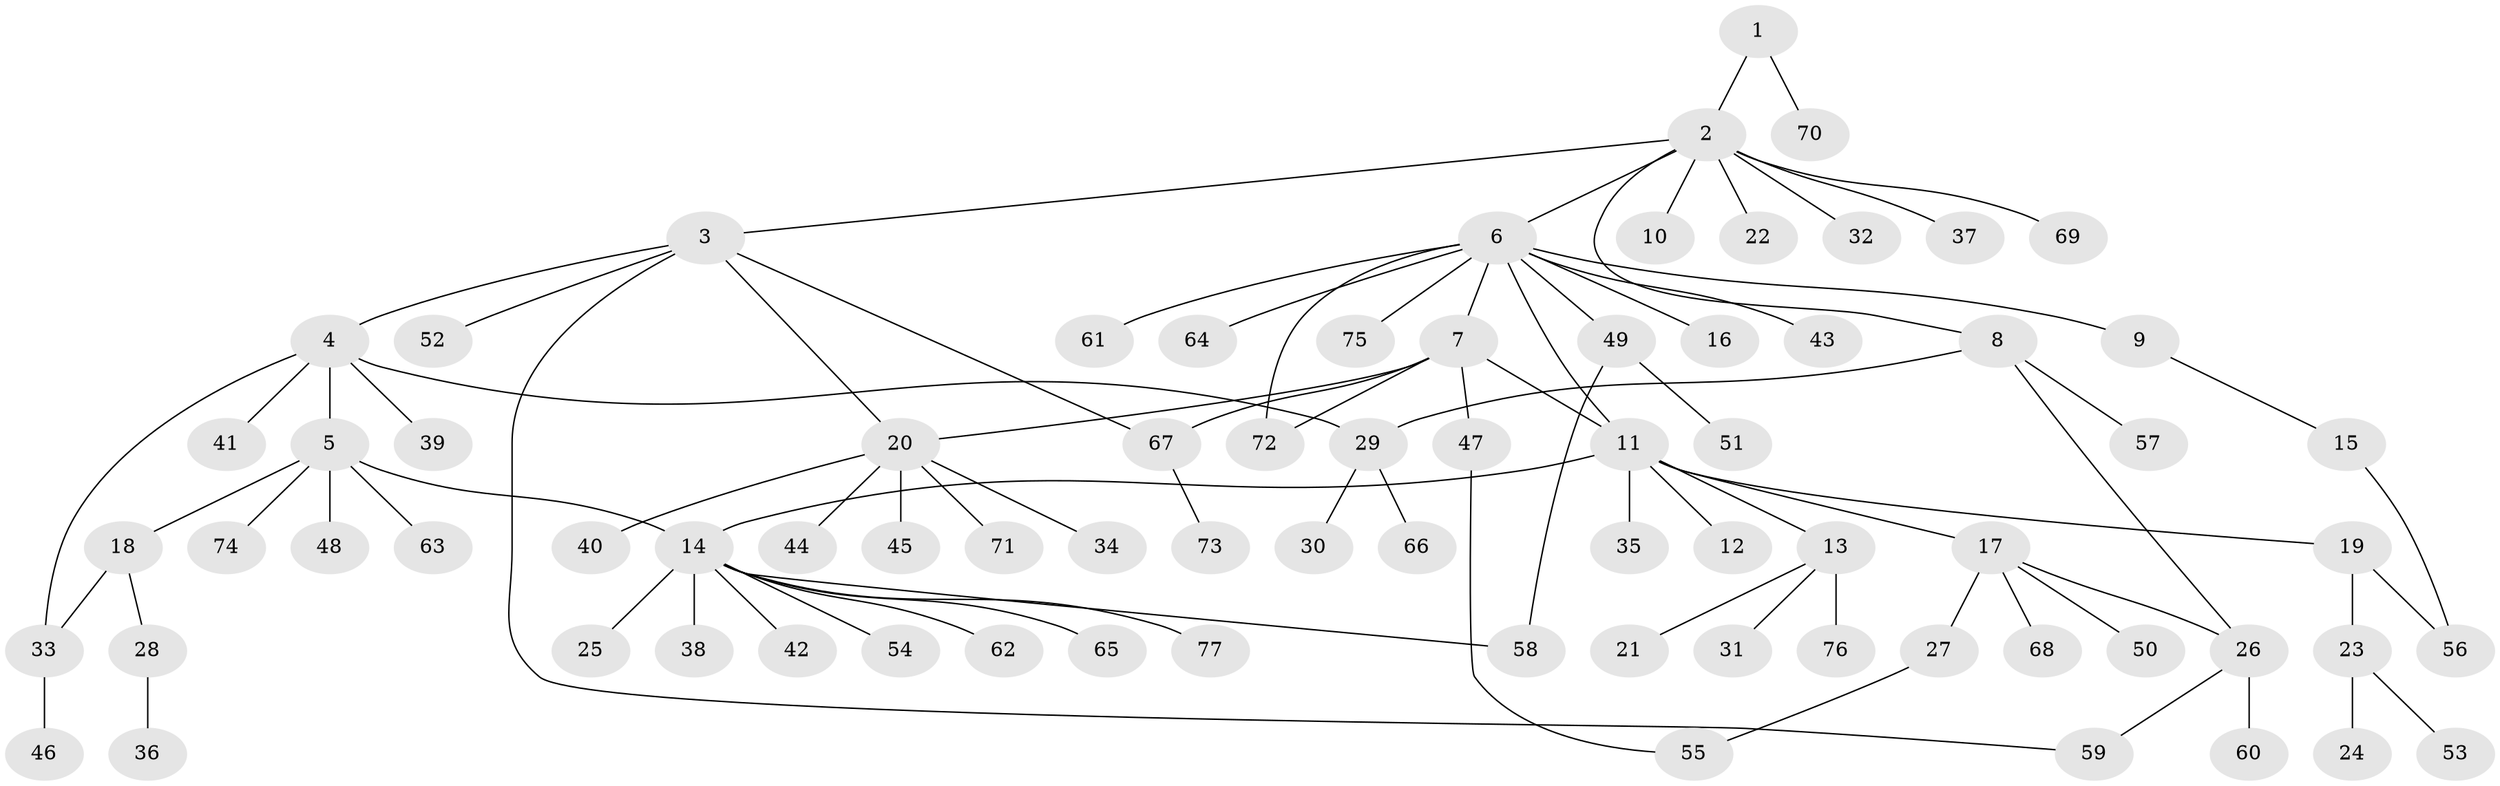 // coarse degree distribution, {1: 0.24, 5: 0.04, 7: 0.04, 4: 0.04, 3: 0.24, 6: 0.08, 2: 0.32}
// Generated by graph-tools (version 1.1) at 2025/50/03/04/25 22:50:39]
// undirected, 77 vertices, 88 edges
graph export_dot {
  node [color=gray90,style=filled];
  1;
  2;
  3;
  4;
  5;
  6;
  7;
  8;
  9;
  10;
  11;
  12;
  13;
  14;
  15;
  16;
  17;
  18;
  19;
  20;
  21;
  22;
  23;
  24;
  25;
  26;
  27;
  28;
  29;
  30;
  31;
  32;
  33;
  34;
  35;
  36;
  37;
  38;
  39;
  40;
  41;
  42;
  43;
  44;
  45;
  46;
  47;
  48;
  49;
  50;
  51;
  52;
  53;
  54;
  55;
  56;
  57;
  58;
  59;
  60;
  61;
  62;
  63;
  64;
  65;
  66;
  67;
  68;
  69;
  70;
  71;
  72;
  73;
  74;
  75;
  76;
  77;
  1 -- 2;
  1 -- 70;
  2 -- 3;
  2 -- 6;
  2 -- 8;
  2 -- 10;
  2 -- 22;
  2 -- 32;
  2 -- 37;
  2 -- 69;
  3 -- 4;
  3 -- 20;
  3 -- 52;
  3 -- 59;
  3 -- 67;
  4 -- 5;
  4 -- 29;
  4 -- 33;
  4 -- 39;
  4 -- 41;
  5 -- 14;
  5 -- 18;
  5 -- 48;
  5 -- 63;
  5 -- 74;
  6 -- 7;
  6 -- 9;
  6 -- 11;
  6 -- 16;
  6 -- 43;
  6 -- 49;
  6 -- 61;
  6 -- 64;
  6 -- 72;
  6 -- 75;
  7 -- 11;
  7 -- 20;
  7 -- 47;
  7 -- 67;
  7 -- 72;
  8 -- 26;
  8 -- 29;
  8 -- 57;
  9 -- 15;
  11 -- 12;
  11 -- 13;
  11 -- 14;
  11 -- 17;
  11 -- 19;
  11 -- 35;
  13 -- 21;
  13 -- 31;
  13 -- 76;
  14 -- 25;
  14 -- 38;
  14 -- 42;
  14 -- 54;
  14 -- 58;
  14 -- 62;
  14 -- 65;
  14 -- 77;
  15 -- 56;
  17 -- 26;
  17 -- 27;
  17 -- 50;
  17 -- 68;
  18 -- 28;
  18 -- 33;
  19 -- 23;
  19 -- 56;
  20 -- 34;
  20 -- 40;
  20 -- 44;
  20 -- 45;
  20 -- 71;
  23 -- 24;
  23 -- 53;
  26 -- 59;
  26 -- 60;
  27 -- 55;
  28 -- 36;
  29 -- 30;
  29 -- 66;
  33 -- 46;
  47 -- 55;
  49 -- 51;
  49 -- 58;
  67 -- 73;
}
